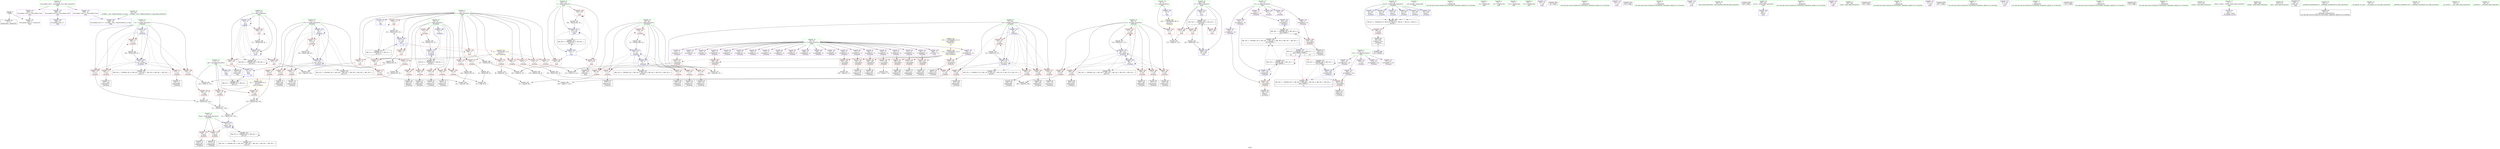 digraph "SVFG" {
	label="SVFG";

	Node0x55c2499bae10 [shape=record,color=grey,label="{NodeID: 0\nNullPtr}"];
	Node0x55c2499bae10 -> Node0x55c2499dfef0[style=solid];
	Node0x55c2499bae10 -> Node0x55c2499e4530[style=solid];
	Node0x55c2499efcb0 [shape=record,color=grey,label="{NodeID: 277\n247 = Binary(245, 246, )\n}"];
	Node0x55c2499efcb0 -> Node0x55c2499ef9b0[style=solid];
	Node0x55c2499e39b0 [shape=record,color=red,label="{NodeID: 194\n365\<--308\n\<--tt\nmain\n}"];
	Node0x55c2499e0cf0 [shape=record,color=purple,label="{NodeID: 111\n214\<--17\narrayidx67\<--vis\n_Z5checkv\n}"];
	Node0x55c2499e0cf0 -> Node0x55c2499e4f20[style=solid];
	Node0x55c2499defc0 [shape=record,color=green,label="{NodeID: 28\n61\<--62\nretval\<--retval_field_insensitive\n_Z5checkv\n}"];
	Node0x55c2499defc0 -> Node0x55c2499e6ef0[style=solid];
	Node0x55c2499defc0 -> Node0x55c2499e47d0[style=solid];
	Node0x55c2499defc0 -> Node0x55c2499e48a0[style=solid];
	Node0x55c2499defc0 -> Node0x55c2499e4d80[style=solid];
	Node0x55c2499defc0 -> Node0x55c2499e4e50[style=solid];
	Node0x55c2499defc0 -> Node0x55c2499e5400[style=solid];
	Node0x55c2499defc0 -> Node0x55c2499e5740[style=solid];
	Node0x55c2499f26b0 [shape=record,color=grey,label="{NodeID: 305\n83 = cmp(79, 81, )\n}"];
	Node0x55c2499e5190 [shape=record,color=blue,label="{NodeID: 222\n71\<--9\ni74\<--\n_Z5checkv\n}"];
	Node0x55c2499e5190 -> Node0x55c2499e8340[style=dashed];
	Node0x55c2499e5190 -> Node0x55c2499e8410[style=dashed];
	Node0x55c2499e5190 -> Node0x55c2499e84e0[style=dashed];
	Node0x55c2499e5190 -> Node0x55c2499e85b0[style=dashed];
	Node0x55c2499e5190 -> Node0x55c2499e8680[style=dashed];
	Node0x55c2499e5190 -> Node0x55c2499e5670[style=dashed];
	Node0x55c2499e5190 -> Node0x55c249a01790[style=dashed];
	Node0x55c2499e6bb0 [shape=record,color=red,label="{NodeID: 139\n343\<--11\n\<--n\nmain\n}"];
	Node0x55c2499e6bb0 -> Node0x55c2499f05b0[style=solid];
	Node0x55c2499e1790 [shape=record,color=black,label="{NodeID: 56\n130\<--129\ntobool\<--\n_Z5checkv\n}"];
	Node0x55c249a04390 [shape=record,color=black,label="{NodeID: 333\nMR_34V_3 = PHI(MR_34V_4, MR_34V_2, )\npts\{309 \}\n}"];
	Node0x55c249a04390 -> Node0x55c2499e38e0[style=dashed];
	Node0x55c249a04390 -> Node0x55c2499e39b0[style=dashed];
	Node0x55c249a04390 -> Node0x55c2499e3a80[style=dashed];
	Node0x55c249a04390 -> Node0x55c2499edd60[style=dashed];
	Node0x55c2499e8270 [shape=record,color=red,label="{NodeID: 167\n217\<--69\n\<--i35\n_Z5checkv\n}"];
	Node0x55c2499e8270 -> Node0x55c2499f0bb0[style=solid];
	Node0x55c2499e2e50 [shape=record,color=purple,label="{NodeID: 84\n101\<--15\narrayidx\<--in\n_Z5checkv\n}"];
	Node0x55c2499bad20 [shape=record,color=green,label="{NodeID: 1\n7\<--1\n__dso_handle\<--dummyObj\nGlob }"];
	Node0x55c2499efe30 [shape=record,color=grey,label="{NodeID: 278\n245 = Binary(243, 244, )\n}"];
	Node0x55c2499efe30 -> Node0x55c2499efcb0[style=solid];
	Node0x55c2499e3a80 [shape=record,color=red,label="{NodeID: 195\n381\<--308\n\<--tt\nmain\n}"];
	Node0x55c2499e3a80 -> Node0x55c2499f02b0[style=solid];
	Node0x55c2499e0dc0 [shape=record,color=purple,label="{NodeID: 112\n226\<--20\n\<--vis2\n_Z5checkv\n}"];
	Node0x55c2499df090 [shape=record,color=green,label="{NodeID: 29\n63\<--64\ni\<--i_field_insensitive\n_Z5checkv\n}"];
	Node0x55c2499df090 -> Node0x55c2499e6fc0[style=solid];
	Node0x55c2499df090 -> Node0x55c2499e7090[style=solid];
	Node0x55c2499df090 -> Node0x55c2499e7160[style=solid];
	Node0x55c2499df090 -> Node0x55c2499e7230[style=solid];
	Node0x55c2499df090 -> Node0x55c2499e7300[style=solid];
	Node0x55c2499df090 -> Node0x55c2499e73d0[style=solid];
	Node0x55c2499df090 -> Node0x55c2499e4630[style=solid];
	Node0x55c2499df090 -> Node0x55c2499e4b10[style=solid];
	Node0x55c2499f2830 [shape=record,color=grey,label="{NodeID: 306\n345 = cmp(342, 344, )\n}"];
	Node0x55c2499e5260 [shape=record,color=blue,label="{NodeID: 223\n73\<--9\nj79\<--\n_Z5checkv\n}"];
	Node0x55c2499e5260 -> Node0x55c2499e8750[style=dashed];
	Node0x55c2499e5260 -> Node0x55c2499e8820[style=dashed];
	Node0x55c2499e5260 -> Node0x55c2499e88f0[style=dashed];
	Node0x55c2499e5260 -> Node0x55c2499e89c0[style=dashed];
	Node0x55c2499e5260 -> Node0x55c2499e8a90[style=dashed];
	Node0x55c2499e5260 -> Node0x55c2499e5260[style=dashed];
	Node0x55c2499e5260 -> Node0x55c2499e55a0[style=dashed];
	Node0x55c2499e5260 -> Node0x55c249a01c90[style=dashed];
	Node0x55c2499e6c80 [shape=record,color=red,label="{NodeID: 140\n244\<--13\n\<--sqn\n_Z5checkv\n}"];
	Node0x55c2499e6c80 -> Node0x55c2499efe30[style=solid];
	Node0x55c2499e1860 [shape=record,color=black,label="{NodeID: 57\n135\<--134\nidxprom21\<--\n_Z5checkv\n}"];
	Node0x55c249a04890 [shape=record,color=black,label="{NodeID: 334\nMR_38V_2 = PHI(MR_38V_3, MR_38V_1, )\npts\{313 \}\n}"];
	Node0x55c249a04890 -> Node0x55c2499edaf0[style=dashed];
	Node0x55c249a04890 -> Node0x55c249a04890[style=dashed];
	Node0x55c2499e8340 [shape=record,color=red,label="{NodeID: 168\n231\<--71\n\<--i74\n_Z5checkv\n}"];
	Node0x55c2499e8340 -> Node0x55c2499f2cb0[style=solid];
	Node0x55c2499e2f20 [shape=record,color=purple,label="{NodeID: 85\n104\<--15\narrayidx6\<--in\n_Z5checkv\n}"];
	Node0x55c2499e2f20 -> Node0x55c2499e8d00[style=solid];
	Node0x55c2499bb150 [shape=record,color=green,label="{NodeID: 2\n9\<--1\n\<--dummyObj\nCan only get source location for instruction, argument, global var or function.}"];
	Node0x55c2499effb0 [shape=record,color=grey,label="{NodeID: 279\n96 = Binary(95, 82, )\n}"];
	Node0x55c2499effb0 -> Node0x55c2499f2230[style=solid];
	Node0x55c2499e3b50 [shape=record,color=red,label="{NodeID: 196\n335\<--310\n\<--i\nmain\n}"];
	Node0x55c2499e3b50 -> Node0x55c2499f29b0[style=solid];
	Node0x55c2499e0e90 [shape=record,color=purple,label="{NodeID: 113\n255\<--20\narrayidx86\<--vis2\n_Z5checkv\n}"];
	Node0x55c2499df160 [shape=record,color=green,label="{NodeID: 30\n65\<--66\nj\<--j_field_insensitive\n_Z5checkv\n}"];
	Node0x55c2499df160 -> Node0x55c2499e74a0[style=solid];
	Node0x55c2499df160 -> Node0x55c2499e7570[style=solid];
	Node0x55c2499df160 -> Node0x55c2499e7640[style=solid];
	Node0x55c2499df160 -> Node0x55c2499e7710[style=solid];
	Node0x55c2499df160 -> Node0x55c2499e77e0[style=solid];
	Node0x55c2499df160 -> Node0x55c2499e78b0[style=solid];
	Node0x55c2499df160 -> Node0x55c2499e4700[style=solid];
	Node0x55c2499df160 -> Node0x55c2499e4a40[style=solid];
	Node0x55c2499f29b0 [shape=record,color=grey,label="{NodeID: 307\n338 = cmp(335, 337, )\n}"];
	Node0x55c2499e5330 [shape=record,color=blue,label="{NodeID: 224\n75\<--251\nblock\<--add\n_Z5checkv\n}"];
	Node0x55c2499e5330 -> Node0x55c2499e8b60[style=dashed];
	Node0x55c2499e5330 -> Node0x55c2499e8c30[style=dashed];
	Node0x55c2499e5330 -> Node0x55c2499e5330[style=dashed];
	Node0x55c2499e5330 -> Node0x55c2499fe590[style=dashed];
	Node0x55c2499e5330 -> Node0x55c249a029a0[style=dashed];
	Node0x55c2499e6d50 [shape=record,color=red,label="{NodeID: 141\n246\<--13\n\<--sqn\n_Z5checkv\n}"];
	Node0x55c2499e6d50 -> Node0x55c2499efcb0[style=solid];
	Node0x55c2499e1930 [shape=record,color=black,label="{NodeID: 58\n138\<--137\nidxprom23\<--\n_Z5checkv\n}"];
	Node0x55c249a04d90 [shape=record,color=black,label="{NodeID: 335\nMR_41V_2 = PHI(MR_41V_3, MR_41V_1, )\npts\{190000 220000 \}\n|{<s0>10|<s1>10|<s2>10}}"];
	Node0x55c249a04d90:s0 -> Node0x55c2499fea90[style=dashed,color=red];
	Node0x55c249a04d90:s1 -> Node0x55c2499ff990[style=dashed,color=red];
	Node0x55c249a04d90:s2 -> Node0x55c249a02f90[style=dashed,color=red];
	Node0x55c2499e8410 [shape=record,color=red,label="{NodeID: 169\n243\<--71\n\<--i74\n_Z5checkv\n}"];
	Node0x55c2499e8410 -> Node0x55c2499efe30[style=solid];
	Node0x55c2499e2ff0 [shape=record,color=purple,label="{NodeID: 86\n110\<--15\narrayidx9\<--in\n_Z5checkv\n}"];
	Node0x55c2499beac0 [shape=record,color=green,label="{NodeID: 3\n23\<--1\n.str\<--dummyObj\nGlob }"];
	Node0x55c2499f0130 [shape=record,color=grey,label="{NodeID: 280\n159 = Binary(158, 82, )\n}"];
	Node0x55c2499f0130 -> Node0x55c2499f1db0[style=solid];
	Node0x55c2499e3c20 [shape=record,color=red,label="{NodeID: 197\n347\<--310\n\<--i\nmain\n}"];
	Node0x55c2499e3c20 -> Node0x55c2499e2be0[style=solid];
	Node0x55c2499e0f60 [shape=record,color=purple,label="{NodeID: 114\n264\<--20\narrayidx92\<--vis2\n_Z5checkv\n}"];
	Node0x55c2499e0f60 -> Node0x55c2499e95f0[style=solid];
	Node0x55c2499df230 [shape=record,color=green,label="{NodeID: 31\n67\<--68\nj30\<--j30_field_insensitive\n_Z5checkv\n}"];
	Node0x55c2499df230 -> Node0x55c2499e7980[style=solid];
	Node0x55c2499df230 -> Node0x55c2499e7a50[style=solid];
	Node0x55c2499df230 -> Node0x55c2499e7b20[style=solid];
	Node0x55c2499df230 -> Node0x55c2499e7bf0[style=solid];
	Node0x55c2499df230 -> Node0x55c2499e7cc0[style=solid];
	Node0x55c2499df230 -> Node0x55c2499e7d90[style=solid];
	Node0x55c2499df230 -> Node0x55c2499e4be0[style=solid];
	Node0x55c2499df230 -> Node0x55c2499e50c0[style=solid];
	Node0x55c2499f2b30 [shape=record,color=grey,label="{NodeID: 308\n241 = cmp(238, 240, )\n}"];
	Node0x55c2499e5400 [shape=record,color=blue,label="{NodeID: 225\n61\<--89\nretval\<--\n_Z5checkv\n}"];
	Node0x55c2499e5400 -> Node0x55c249a00390[style=dashed];
	Node0x55c2499e6e20 [shape=record,color=red,label="{NodeID: 142\n249\<--13\n\<--sqn\n_Z5checkv\n}"];
	Node0x55c2499e6e20 -> Node0x55c2499efb30[style=solid];
	Node0x55c2499e1a00 [shape=record,color=black,label="{NodeID: 59\n141\<--140\nidxprom25\<--\n_Z5checkv\n}"];
	Node0x55c249a052c0 [shape=record,color=black,label="{NodeID: 336\nMR_4V_2 = PHI(MR_4V_3, MR_4V_1, )\npts\{14 \}\n}"];
	Node0x55c249a052c0 -> Node0x55c2499ed880[style=dashed];
	Node0x55c2499e84e0 [shape=record,color=red,label="{NodeID: 170\n256\<--71\n\<--i74\n_Z5checkv\n}"];
	Node0x55c2499e84e0 -> Node0x55c2499e2490[style=solid];
	Node0x55c2499e30c0 [shape=record,color=purple,label="{NodeID: 87\n113\<--15\narrayidx11\<--in\n_Z5checkv\n}"];
	Node0x55c2499e30c0 -> Node0x55c2499e8dd0[style=solid];
	Node0x55c2499c0030 [shape=record,color=green,label="{NodeID: 4\n25\<--1\n.str.1\<--dummyObj\nGlob }"];
	Node0x55c249a09b00 [shape=record,color=yellow,style=double,label="{NodeID: 364\n22V_1 = ENCHI(MR_22V_0)\npts\{160000 \}\nFun[_Z5checkv]}"];
	Node0x55c249a09b00 -> Node0x55c2499e8d00[style=dashed];
	Node0x55c249a09b00 -> Node0x55c2499e8dd0[style=dashed];
	Node0x55c249a09b00 -> Node0x55c2499e8ea0[style=dashed];
	Node0x55c249a09b00 -> Node0x55c2499e9040[style=dashed];
	Node0x55c249a09b00 -> Node0x55c2499e9110[style=dashed];
	Node0x55c249a09b00 -> Node0x55c2499e91e0[style=dashed];
	Node0x55c249a09b00 -> Node0x55c2499e92b0[style=dashed];
	Node0x55c249a09b00 -> Node0x55c2499e9450[style=dashed];
	Node0x55c249a09b00 -> Node0x55c2499e9520[style=dashed];
	Node0x55c249a09b00 -> Node0x55c2499e3810[style=dashed];
	Node0x55c2499f02b0 [shape=record,color=grey,label="{NodeID: 281\n382 = Binary(381, 82, )\n}"];
	Node0x55c2499f02b0 -> Node0x55c2499edd60[style=solid];
	Node0x55c2499e3cf0 [shape=record,color=red,label="{NodeID: 198\n361\<--310\n\<--i\nmain\n}"];
	Node0x55c2499e3cf0 -> Node0x55c2499f14b0[style=solid];
	Node0x55c2499e1030 [shape=record,color=purple,label="{NodeID: 115\n272\<--20\narrayidx97\<--vis2\n_Z5checkv\n}"];
	Node0x55c2499df300 [shape=record,color=green,label="{NodeID: 32\n69\<--70\ni35\<--i35_field_insensitive\n_Z5checkv\n}"];
	Node0x55c2499df300 -> Node0x55c2499e7e60[style=solid];
	Node0x55c2499df300 -> Node0x55c2499e7f30[style=solid];
	Node0x55c2499df300 -> Node0x55c2499e8000[style=solid];
	Node0x55c2499df300 -> Node0x55c2499e80d0[style=solid];
	Node0x55c2499df300 -> Node0x55c2499e81a0[style=solid];
	Node0x55c2499df300 -> Node0x55c2499e8270[style=solid];
	Node0x55c2499df300 -> Node0x55c2499e4cb0[style=solid];
	Node0x55c2499df300 -> Node0x55c2499e4ff0[style=solid];
	Node0x55c2499f2cb0 [shape=record,color=grey,label="{NodeID: 309\n234 = cmp(231, 233, )\n}"];
	Node0x55c2499e54d0 [shape=record,color=blue,label="{NodeID: 226\n281\<--144\narrayidx103\<--\n_Z5checkv\n}"];
	Node0x55c2499e54d0 -> Node0x55c2499e95f0[style=dashed];
	Node0x55c2499e54d0 -> Node0x55c2499e54d0[style=dashed];
	Node0x55c2499e54d0 -> Node0x55c2499fea90[style=dashed];
	Node0x55c2499e54d0 -> Node0x55c249a02f90[style=dashed];
	Node0x55c2499e6ef0 [shape=record,color=red,label="{NodeID: 143\n296\<--61\n\<--retval\n_Z5checkv\n}"];
	Node0x55c2499e6ef0 -> Node0x55c2499e2b10[style=solid];
	Node0x55c2499e1ad0 [shape=record,color=black,label="{NodeID: 60\n172\<--171\nidxprom40\<--\n_Z5checkv\n}"];
	Node0x55c249a057c0 [shape=record,color=black,label="{NodeID: 337\nMR_2V_2 = PHI(MR_2V_3, MR_2V_1, )\npts\{12 \}\n}"];
	Node0x55c249a057c0 -> Node0x55c2499e6870[style=dashed];
	Node0x55c249a057c0 -> Node0x55c2499e6940[style=dashed];
	Node0x55c249a057c0 -> Node0x55c2499e6a10[style=dashed];
	Node0x55c249a057c0 -> Node0x55c2499ed950[style=dashed];
	Node0x55c2499e85b0 [shape=record,color=red,label="{NodeID: 171\n273\<--71\n\<--i74\n_Z5checkv\n}"];
	Node0x55c2499e85b0 -> Node0x55c2499e28a0[style=solid];
	Node0x55c2499e3190 [shape=record,color=purple,label="{NodeID: 88\n122\<--15\narrayidx14\<--in\n_Z5checkv\n}"];
	Node0x55c2499c07d0 [shape=record,color=green,label="{NodeID: 5\n27\<--1\n.str.2\<--dummyObj\nGlob }"];
	Node0x55c2499f0430 [shape=record,color=grey,label="{NodeID: 282\n331 = Binary(330, 329, )\n}"];
	Node0x55c2499f0430 -> Node0x55c2499ed950[style=solid];
	Node0x55c2499e3dc0 [shape=record,color=red,label="{NodeID: 199\n342\<--312\n\<--j\nmain\n}"];
	Node0x55c2499e3dc0 -> Node0x55c2499f2830[style=solid];
	Node0x55c2499e5870 [shape=record,color=purple,label="{NodeID: 116\n281\<--20\narrayidx103\<--vis2\n_Z5checkv\n}"];
	Node0x55c2499e5870 -> Node0x55c2499e54d0[style=solid];
	Node0x55c2499df3d0 [shape=record,color=green,label="{NodeID: 33\n71\<--72\ni74\<--i74_field_insensitive\n_Z5checkv\n}"];
	Node0x55c2499df3d0 -> Node0x55c2499e8340[style=solid];
	Node0x55c2499df3d0 -> Node0x55c2499e8410[style=solid];
	Node0x55c2499df3d0 -> Node0x55c2499e84e0[style=solid];
	Node0x55c2499df3d0 -> Node0x55c2499e85b0[style=solid];
	Node0x55c2499df3d0 -> Node0x55c2499e8680[style=solid];
	Node0x55c2499df3d0 -> Node0x55c2499e5190[style=solid];
	Node0x55c2499df3d0 -> Node0x55c2499e5670[style=solid];
	Node0x55c2499e55a0 [shape=record,color=blue,label="{NodeID: 227\n73\<--285\nj79\<--inc105\n_Z5checkv\n}"];
	Node0x55c2499e55a0 -> Node0x55c2499e8750[style=dashed];
	Node0x55c2499e55a0 -> Node0x55c2499e8820[style=dashed];
	Node0x55c2499e55a0 -> Node0x55c2499e88f0[style=dashed];
	Node0x55c2499e55a0 -> Node0x55c2499e89c0[style=dashed];
	Node0x55c2499e55a0 -> Node0x55c2499e8a90[style=dashed];
	Node0x55c2499e55a0 -> Node0x55c2499e5260[style=dashed];
	Node0x55c2499e55a0 -> Node0x55c2499e55a0[style=dashed];
	Node0x55c2499e55a0 -> Node0x55c249a01c90[style=dashed];
	Node0x55c2499e6fc0 [shape=record,color=red,label="{NodeID: 144\n79\<--63\n\<--i\n_Z5checkv\n}"];
	Node0x55c2499e6fc0 -> Node0x55c2499f26b0[style=solid];
	Node0x55c2499e1ba0 [shape=record,color=black,label="{NodeID: 61\n175\<--174\nidxprom42\<--\n_Z5checkv\n}"];
	Node0x55c2499e8680 [shape=record,color=red,label="{NodeID: 172\n289\<--71\n\<--i74\n_Z5checkv\n}"];
	Node0x55c2499e8680 -> Node0x55c2499f17b0[style=solid];
	Node0x55c2499e3260 [shape=record,color=purple,label="{NodeID: 89\n125\<--15\narrayidx16\<--in\n_Z5checkv\n}"];
	Node0x55c2499e3260 -> Node0x55c2499e8ea0[style=solid];
	Node0x55c2499bafb0 [shape=record,color=green,label="{NodeID: 6\n29\<--1\n.str.3\<--dummyObj\nGlob }"];
	Node0x55c2499f05b0 [shape=record,color=grey,label="{NodeID: 283\n344 = Binary(343, 82, )\n}"];
	Node0x55c2499f05b0 -> Node0x55c2499f2830[style=solid];
	Node0x55c2499e3e90 [shape=record,color=red,label="{NodeID: 200\n350\<--312\n\<--j\nmain\n}"];
	Node0x55c2499e3e90 -> Node0x55c2499e2cb0[style=solid];
	Node0x55c2499e5940 [shape=record,color=purple,label="{NodeID: 117\n315\<--23\n\<--.str\nmain\n}"];
	Node0x55c2499df4a0 [shape=record,color=green,label="{NodeID: 34\n73\<--74\nj79\<--j79_field_insensitive\n_Z5checkv\n}"];
	Node0x55c2499df4a0 -> Node0x55c2499e8750[style=solid];
	Node0x55c2499df4a0 -> Node0x55c2499e8820[style=solid];
	Node0x55c2499df4a0 -> Node0x55c2499e88f0[style=solid];
	Node0x55c2499df4a0 -> Node0x55c2499e89c0[style=solid];
	Node0x55c2499df4a0 -> Node0x55c2499e8a90[style=solid];
	Node0x55c2499df4a0 -> Node0x55c2499e5260[style=solid];
	Node0x55c2499df4a0 -> Node0x55c2499e55a0[style=solid];
	Node0x55c249a1e4c0 [shape=record,color=black,label="{NodeID: 394\n43 = PHI()\n}"];
	Node0x55c2499e5670 [shape=record,color=blue,label="{NodeID: 228\n71\<--290\ni74\<--inc108\n_Z5checkv\n}"];
	Node0x55c2499e5670 -> Node0x55c2499e8340[style=dashed];
	Node0x55c2499e5670 -> Node0x55c2499e8410[style=dashed];
	Node0x55c2499e5670 -> Node0x55c2499e84e0[style=dashed];
	Node0x55c2499e5670 -> Node0x55c2499e85b0[style=dashed];
	Node0x55c2499e5670 -> Node0x55c2499e8680[style=dashed];
	Node0x55c2499e5670 -> Node0x55c2499e5670[style=dashed];
	Node0x55c2499e5670 -> Node0x55c249a01790[style=dashed];
	Node0x55c2499e7090 [shape=record,color=red,label="{NodeID: 145\n99\<--63\n\<--i\n_Z5checkv\n}"];
	Node0x55c2499e7090 -> Node0x55c2499e11e0[style=solid];
	Node0x55c2499e1c70 [shape=record,color=black,label="{NodeID: 62\n181\<--180\nidxprom46\<--\n_Z5checkv\n}"];
	Node0x55c2499e8750 [shape=record,color=red,label="{NodeID: 173\n238\<--73\n\<--j79\n_Z5checkv\n}"];
	Node0x55c2499e8750 -> Node0x55c2499f2b30[style=solid];
	Node0x55c2499e3330 [shape=record,color=purple,label="{NodeID: 90\n136\<--15\narrayidx22\<--in\n_Z5checkv\n}"];
	Node0x55c2499c08c0 [shape=record,color=green,label="{NodeID: 7\n32\<--1\n\<--dummyObj\nCan only get source location for instruction, argument, global var or function.}"];
	Node0x55c2499f0730 [shape=record,color=grey,label="{NodeID: 284\n168 = Binary(167, 82, )\n}"];
	Node0x55c2499f0730 -> Node0x55c2499f1c30[style=solid];
	Node0x55c2499e3f60 [shape=record,color=red,label="{NodeID: 201\n356\<--312\n\<--j\nmain\n}"];
	Node0x55c2499e3f60 -> Node0x55c2499f1930[style=solid];
	Node0x55c2499e5a10 [shape=record,color=purple,label="{NodeID: 118\n325\<--23\n\<--.str\nmain\n}"];
	Node0x55c2499df570 [shape=record,color=green,label="{NodeID: 35\n75\<--76\nblock\<--block_field_insensitive\n_Z5checkv\n}"];
	Node0x55c2499df570 -> Node0x55c2499e8b60[style=solid];
	Node0x55c2499df570 -> Node0x55c2499e8c30[style=solid];
	Node0x55c2499df570 -> Node0x55c2499e5330[style=solid];
	Node0x55c249a1e920 [shape=record,color=black,label="{NodeID: 395\n316 = PHI()\n}"];
	Node0x55c2499e5740 [shape=record,color=blue,label="{NodeID: 229\n61\<--294\nretval\<--\n_Z5checkv\n}"];
	Node0x55c2499e5740 -> Node0x55c249a00390[style=dashed];
	Node0x55c2499e7160 [shape=record,color=red,label="{NodeID: 146\n108\<--63\n\<--i\n_Z5checkv\n}"];
	Node0x55c2499e7160 -> Node0x55c2499e1380[style=solid];
	Node0x55c2499e1d40 [shape=record,color=black,label="{NodeID: 63\n184\<--183\nidxprom48\<--\n_Z5checkv\n}"];
	Node0x55c2499e8820 [shape=record,color=red,label="{NodeID: 174\n248\<--73\n\<--j79\n_Z5checkv\n}"];
	Node0x55c2499e8820 -> Node0x55c2499efb30[style=solid];
	Node0x55c2499e3400 [shape=record,color=purple,label="{NodeID: 91\n139\<--15\narrayidx24\<--in\n_Z5checkv\n}"];
	Node0x55c2499e3400 -> Node0x55c2499e9040[style=solid];
	Node0x55c2499bf5d0 [shape=record,color=green,label="{NodeID: 8\n82\<--1\n\<--dummyObj\nCan only get source location for instruction, argument, global var or function.}"];
	Node0x55c2499f08b0 [shape=record,color=grey,label="{NodeID: 285\n81 = Binary(80, 82, )\n}"];
	Node0x55c2499f08b0 -> Node0x55c2499f26b0[style=solid];
	Node0x55c2499e4030 [shape=record,color=blue,label="{NodeID: 202\n8\<--9\nt\<--\nGlob }"];
	Node0x55c2499e4030 -> Node0x55c249a07fc0[style=dashed];
	Node0x55c2499e5ae0 [shape=record,color=purple,label="{NodeID: 119\n353\<--23\n\<--.str\nmain\n}"];
	Node0x55c2499df640 [shape=record,color=green,label="{NodeID: 36\n90\<--91\nllvm.memset.p0i8.i64\<--llvm.memset.p0i8.i64_field_insensitive\n}"];
	Node0x55c249a1ea20 [shape=record,color=black,label="{NodeID: 396\n326 = PHI()\n}"];
	Node0x55c2499ed6e0 [shape=record,color=blue,label="{NodeID: 230\n306\<--9\nretval\<--\nmain\n}"];
	Node0x55c2499e7230 [shape=record,color=red,label="{NodeID: 147\n120\<--63\n\<--i\n_Z5checkv\n}"];
	Node0x55c2499e7230 -> Node0x55c2499e1520[style=solid];
	Node0x55c2499e1e10 [shape=record,color=black,label="{NodeID: 64\n193\<--192\nidxprom53\<--\n_Z5checkv\n}"];
	Node0x55c2499e88f0 [shape=record,color=red,label="{NodeID: 175\n259\<--73\n\<--j79\n_Z5checkv\n}"];
	Node0x55c2499e88f0 -> Node0x55c2499e2560[style=solid];
	Node0x55c2499e34d0 [shape=record,color=purple,label="{NodeID: 92\n173\<--15\narrayidx41\<--in\n_Z5checkv\n}"];
	Node0x55c2499bf660 [shape=record,color=green,label="{NodeID: 9\n87\<--1\n\<--dummyObj\nCan only get source location for instruction, argument, global var or function.}"];
	Node0x55c2499f0a30 [shape=record,color=grey,label="{NodeID: 286\n147 = Binary(146, 82, )\n}"];
	Node0x55c2499f0a30 -> Node0x55c2499e4a40[style=solid];
	Node0x55c2499e4130 [shape=record,color=blue,label="{NodeID: 203\n11\<--9\nn\<--\nGlob }"];
	Node0x55c2499e4130 -> Node0x55c249a057c0[style=dashed];
	Node0x55c2499e5bb0 [shape=record,color=purple,label="{NodeID: 120\n366\<--25\n\<--.str.1\nmain\n}"];
	Node0x55c2499df710 [shape=record,color=green,label="{NodeID: 37\n303\<--304\nmain\<--main_field_insensitive\n}"];
	Node0x55c249a1eb20 [shape=record,color=black,label="{NodeID: 397\n354 = PHI()\n}"];
	Node0x55c2499ed7b0 [shape=record,color=blue,label="{NodeID: 231\n308\<--82\ntt\<--\nmain\n}"];
	Node0x55c2499ed7b0 -> Node0x55c249a04390[style=dashed];
	Node0x55c2499e7300 [shape=record,color=red,label="{NodeID: 148\n134\<--63\n\<--i\n_Z5checkv\n}"];
	Node0x55c2499e7300 -> Node0x55c2499e1860[style=solid];
	Node0x55c2499e1ee0 [shape=record,color=black,label="{NodeID: 65\n196\<--195\nidxprom55\<--\n_Z5checkv\n}"];
	Node0x55c249a070c0 [shape=record,color=black,label="{NodeID: 342\nMR_24V_7 = PHI(MR_24V_8, MR_24V_6, )\npts\{190000 \}\n}"];
	Node0x55c249a070c0 -> Node0x55c2499e9380[style=dashed];
	Node0x55c249a070c0 -> Node0x55c2499e4f20[style=dashed];
	Node0x55c249a070c0 -> Node0x55c249a02a90[style=dashed];
	Node0x55c249a070c0 -> Node0x55c249a070c0[style=dashed];
	Node0x55c2499e89c0 [shape=record,color=red,label="{NodeID: 176\n276\<--73\n\<--j79\n_Z5checkv\n}"];
	Node0x55c2499e89c0 -> Node0x55c2499e2970[style=solid];
	Node0x55c2499e35a0 [shape=record,color=purple,label="{NodeID: 93\n176\<--15\narrayidx43\<--in\n_Z5checkv\n}"];
	Node0x55c2499e35a0 -> Node0x55c2499e9110[style=solid];
	Node0x55c2499ddb10 [shape=record,color=green,label="{NodeID: 10\n88\<--1\n\<--dummyObj\nCan only get source location for instruction, argument, global var or function.}"];
	Node0x55c2499f0bb0 [shape=record,color=grey,label="{NodeID: 287\n218 = Binary(217, 82, )\n}"];
	Node0x55c2499f0bb0 -> Node0x55c2499e4ff0[style=solid];
	Node0x55c2499e4230 [shape=record,color=blue,label="{NodeID: 204\n13\<--9\nsqn\<--\nGlob }"];
	Node0x55c2499e4230 -> Node0x55c249a052c0[style=dashed];
	Node0x55c2499e5c80 [shape=record,color=purple,label="{NodeID: 121\n372\<--27\n\<--.str.2\nmain\n}"];
	Node0x55c2499df7e0 [shape=record,color=green,label="{NodeID: 38\n306\<--307\nretval\<--retval_field_insensitive\nmain\n}"];
	Node0x55c2499df7e0 -> Node0x55c2499ed6e0[style=solid];
	Node0x55c249a1ec20 [shape=record,color=black,label="{NodeID: 398\n367 = PHI()\n}"];
	Node0x55c2499fe590 [shape=record,color=black,label="{NodeID: 315\nMR_20V_3 = PHI(MR_20V_4, MR_20V_1, )\npts\{76 \}\n}"];
	Node0x55c2499fe590 -> Node0x55c2499e5330[style=dashed];
	Node0x55c2499fe590 -> Node0x55c2499fe590[style=dashed];
	Node0x55c2499fe590 -> Node0x55c249a029a0[style=dashed];
	Node0x55c2499ed880 [shape=record,color=blue,label="{NodeID: 232\n13\<--327\nsqn\<--\nmain\n|{|<s1>10}}"];
	Node0x55c2499ed880 -> Node0x55c249a052c0[style=dashed];
	Node0x55c2499ed880:s1 -> Node0x55c249a09320[style=dashed,color=red];
	Node0x55c2499e73d0 [shape=record,color=red,label="{NodeID: 149\n151\<--63\n\<--i\n_Z5checkv\n}"];
	Node0x55c2499e73d0 -> Node0x55c2499f0d30[style=solid];
	Node0x55c2499e1fb0 [shape=record,color=black,label="{NodeID: 66\n199\<--198\nidxprom57\<--\n_Z5checkv\n}"];
	Node0x55c2499e8a90 [shape=record,color=red,label="{NodeID: 177\n284\<--73\n\<--j79\n_Z5checkv\n}"];
	Node0x55c2499e8a90 -> Node0x55c2499f11b0[style=solid];
	Node0x55c2499e3670 [shape=record,color=purple,label="{NodeID: 94\n182\<--15\narrayidx47\<--in\n_Z5checkv\n}"];
	Node0x55c2499ddba0 [shape=record,color=green,label="{NodeID: 11\n89\<--1\n\<--dummyObj\nCan only get source location for instruction, argument, global var or function.}"];
	Node0x55c2499f0d30 [shape=record,color=grey,label="{NodeID: 288\n152 = Binary(151, 82, )\n}"];
	Node0x55c2499f0d30 -> Node0x55c2499e4b10[style=solid];
	Node0x55c2499e4330 [shape=record,color=blue,label="{NodeID: 205\n398\<--32\nllvm.global_ctors_0\<--\nGlob }"];
	Node0x55c2499e5d50 [shape=record,color=purple,label="{NodeID: 122\n377\<--29\n\<--.str.3\nmain\n}"];
	Node0x55c2499df8b0 [shape=record,color=green,label="{NodeID: 39\n308\<--309\ntt\<--tt_field_insensitive\nmain\n}"];
	Node0x55c2499df8b0 -> Node0x55c2499e38e0[style=solid];
	Node0x55c2499df8b0 -> Node0x55c2499e39b0[style=solid];
	Node0x55c2499df8b0 -> Node0x55c2499e3a80[style=solid];
	Node0x55c2499df8b0 -> Node0x55c2499ed7b0[style=solid];
	Node0x55c2499df8b0 -> Node0x55c2499edd60[style=solid];
	Node0x55c249a1ed20 [shape=record,color=black,label="{NodeID: 399\n370 = PHI(60, )\n}"];
	Node0x55c2499fea90 [shape=record,color=black,label="{NodeID: 316\nMR_26V_3 = PHI(MR_26V_4, MR_26V_1, )\npts\{220000 \}\n}"];
	Node0x55c2499fea90 -> Node0x55c2499e95f0[style=dashed];
	Node0x55c2499fea90 -> Node0x55c2499e54d0[style=dashed];
	Node0x55c2499fea90 -> Node0x55c2499fea90[style=dashed];
	Node0x55c2499fea90 -> Node0x55c249a02f90[style=dashed];
	Node0x55c2499ed950 [shape=record,color=blue,label="{NodeID: 233\n11\<--331\nn\<--mul\nmain\n|{|<s3>10}}"];
	Node0x55c2499ed950 -> Node0x55c2499e6ae0[style=dashed];
	Node0x55c2499ed950 -> Node0x55c2499e6bb0[style=dashed];
	Node0x55c2499ed950 -> Node0x55c249a057c0[style=dashed];
	Node0x55c2499ed950:s3 -> Node0x55c249a09210[style=dashed,color=red];
	Node0x55c2499e74a0 [shape=record,color=red,label="{NodeID: 150\n94\<--65\n\<--j\n_Z5checkv\n}"];
	Node0x55c2499e74a0 -> Node0x55c2499f2230[style=solid];
	Node0x55c2499e2080 [shape=record,color=black,label="{NodeID: 67\n202\<--201\ntobool59\<--\n_Z5checkv\n}"];
	Node0x55c2499e8b60 [shape=record,color=red,label="{NodeID: 178\n253\<--75\n\<--block\n_Z5checkv\n}"];
	Node0x55c2499e8b60 -> Node0x55c2499e23c0[style=solid];
	Node0x55c2499e3740 [shape=record,color=purple,label="{NodeID: 95\n185\<--15\narrayidx49\<--in\n_Z5checkv\n}"];
	Node0x55c2499e3740 -> Node0x55c2499e91e0[style=solid];
	Node0x55c2499de480 [shape=record,color=green,label="{NodeID: 12\n144\<--1\n\<--dummyObj\nCan only get source location for instruction, argument, global var or function.}"];
	Node0x55c2499f0eb0 [shape=record,color=grey,label="{NodeID: 289\n337 = Binary(336, 82, )\n}"];
	Node0x55c2499f0eb0 -> Node0x55c2499f29b0[style=solid];
	Node0x55c2499e4430 [shape=record,color=blue,label="{NodeID: 206\n399\<--33\nllvm.global_ctors_1\<--_GLOBAL__sub_I_Nekosyndrome_0_0.cpp\nGlob }"];
	Node0x55c2499e5e20 [shape=record,color=purple,label="{NodeID: 123\n398\<--31\nllvm.global_ctors_0\<--llvm.global_ctors\nGlob }"];
	Node0x55c2499e5e20 -> Node0x55c2499e4330[style=solid];
	Node0x55c2499df980 [shape=record,color=green,label="{NodeID: 40\n310\<--311\ni\<--i_field_insensitive\nmain\n}"];
	Node0x55c2499df980 -> Node0x55c2499e3b50[style=solid];
	Node0x55c2499df980 -> Node0x55c2499e3c20[style=solid];
	Node0x55c2499df980 -> Node0x55c2499e3cf0[style=solid];
	Node0x55c2499df980 -> Node0x55c2499eda20[style=solid];
	Node0x55c2499df980 -> Node0x55c2499edc90[style=solid];
	Node0x55c249a1ee80 [shape=record,color=black,label="{NodeID: 400\n373 = PHI()\n}"];
	Node0x55c2499fef90 [shape=record,color=black,label="{NodeID: 317\nMR_8V_3 = PHI(MR_8V_4, MR_8V_2, )\npts\{64 \}\n}"];
	Node0x55c2499fef90 -> Node0x55c2499e6fc0[style=dashed];
	Node0x55c2499fef90 -> Node0x55c2499e7090[style=dashed];
	Node0x55c2499fef90 -> Node0x55c2499e7160[style=dashed];
	Node0x55c2499fef90 -> Node0x55c2499e7230[style=dashed];
	Node0x55c2499fef90 -> Node0x55c2499e7300[style=dashed];
	Node0x55c2499fef90 -> Node0x55c2499e73d0[style=dashed];
	Node0x55c2499fef90 -> Node0x55c2499e4b10[style=dashed];
	Node0x55c2499eda20 [shape=record,color=blue,label="{NodeID: 234\n310\<--9\ni\<--\nmain\n}"];
	Node0x55c2499eda20 -> Node0x55c2499e3b50[style=dashed];
	Node0x55c2499eda20 -> Node0x55c2499e3c20[style=dashed];
	Node0x55c2499eda20 -> Node0x55c2499e3cf0[style=dashed];
	Node0x55c2499eda20 -> Node0x55c2499edc90[style=dashed];
	Node0x55c2499eda20 -> Node0x55c249a03e90[style=dashed];
	Node0x55c2499e7570 [shape=record,color=red,label="{NodeID: 151\n102\<--65\n\<--j\n_Z5checkv\n}"];
	Node0x55c2499e7570 -> Node0x55c2499e12b0[style=solid];
	Node0x55c2499e2150 [shape=record,color=black,label="{NodeID: 68\n207\<--206\nidxprom62\<--\n_Z5checkv\n}"];
	Node0x55c249a07fc0 [shape=record,color=yellow,style=double,label="{NodeID: 345\n28V_1 = ENCHI(MR_28V_0)\npts\{10 \}\nFun[main]}"];
	Node0x55c249a07fc0 -> Node0x55c2499e6120[style=dashed];
	Node0x55c2499e8c30 [shape=record,color=red,label="{NodeID: 179\n270\<--75\n\<--block\n_Z5checkv\n}"];
	Node0x55c2499e8c30 -> Node0x55c2499e27d0[style=solid];
	Node0x55c2499e00c0 [shape=record,color=purple,label="{NodeID: 96\n194\<--15\narrayidx54\<--in\n_Z5checkv\n}"];
	Node0x55c2499de510 [shape=record,color=green,label="{NodeID: 13\n228\<--1\n\<--dummyObj\nCan only get source location for instruction, argument, global var or function.}"];
	Node0x55c2499f1030 [shape=record,color=grey,label="{NodeID: 290\n233 = Binary(232, 82, )\n}"];
	Node0x55c2499f1030 -> Node0x55c2499f2cb0[style=solid];
	Node0x55c2499e4530 [shape=record,color=blue, style = dotted,label="{NodeID: 207\n400\<--3\nllvm.global_ctors_2\<--dummyVal\nGlob }"];
	Node0x55c2499e5f20 [shape=record,color=purple,label="{NodeID: 124\n399\<--31\nllvm.global_ctors_1\<--llvm.global_ctors\nGlob }"];
	Node0x55c2499e5f20 -> Node0x55c2499e4430[style=solid];
	Node0x55c2499dfa50 [shape=record,color=green,label="{NodeID: 41\n312\<--313\nj\<--j_field_insensitive\nmain\n}"];
	Node0x55c2499dfa50 -> Node0x55c2499e3dc0[style=solid];
	Node0x55c2499dfa50 -> Node0x55c2499e3e90[style=solid];
	Node0x55c2499dfa50 -> Node0x55c2499e3f60[style=solid];
	Node0x55c2499dfa50 -> Node0x55c2499edaf0[style=solid];
	Node0x55c2499dfa50 -> Node0x55c2499edbc0[style=solid];
	Node0x55c249a1ef50 [shape=record,color=black,label="{NodeID: 401\n378 = PHI()\n}"];
	Node0x55c2499edaf0 [shape=record,color=blue,label="{NodeID: 235\n312\<--9\nj\<--\nmain\n}"];
	Node0x55c2499edaf0 -> Node0x55c2499e3dc0[style=dashed];
	Node0x55c2499edaf0 -> Node0x55c2499e3e90[style=dashed];
	Node0x55c2499edaf0 -> Node0x55c2499e3f60[style=dashed];
	Node0x55c2499edaf0 -> Node0x55c2499edaf0[style=dashed];
	Node0x55c2499edaf0 -> Node0x55c2499edbc0[style=dashed];
	Node0x55c2499edaf0 -> Node0x55c249a04890[style=dashed];
	Node0x55c2499e7640 [shape=record,color=red,label="{NodeID: 152\n111\<--65\n\<--j\n_Z5checkv\n}"];
	Node0x55c2499e7640 -> Node0x55c2499e1450[style=solid];
	Node0x55c2499e2220 [shape=record,color=black,label="{NodeID: 69\n210\<--209\nidxprom64\<--\n_Z5checkv\n}"];
	Node0x55c2499e8d00 [shape=record,color=red,label="{NodeID: 180\n105\<--104\n\<--arrayidx6\n_Z5checkv\n}"];
	Node0x55c2499e8d00 -> Node0x55c2499f20b0[style=solid];
	Node0x55c2499e0190 [shape=record,color=purple,label="{NodeID: 97\n197\<--15\narrayidx56\<--in\n_Z5checkv\n}"];
	Node0x55c2499e0190 -> Node0x55c2499e92b0[style=solid];
	Node0x55c2499de5a0 [shape=record,color=green,label="{NodeID: 14\n294\<--1\n\<--dummyObj\nCan only get source location for instruction, argument, global var or function.}"];
	Node0x55c2499f11b0 [shape=record,color=grey,label="{NodeID: 291\n285 = Binary(284, 82, )\n}"];
	Node0x55c2499f11b0 -> Node0x55c2499e55a0[style=solid];
	Node0x55c2499e4630 [shape=record,color=blue,label="{NodeID: 208\n63\<--9\ni\<--\n_Z5checkv\n}"];
	Node0x55c2499e4630 -> Node0x55c2499fef90[style=dashed];
	Node0x55c2499e6020 [shape=record,color=purple,label="{NodeID: 125\n400\<--31\nllvm.global_ctors_2\<--llvm.global_ctors\nGlob }"];
	Node0x55c2499e6020 -> Node0x55c2499e4530[style=solid];
	Node0x55c2499dfb20 [shape=record,color=green,label="{NodeID: 42\n317\<--318\nscanf\<--scanf_field_insensitive\n}"];
	Node0x55c2499ff990 [shape=record,color=black,label="{NodeID: 319\nMR_24V_2 = PHI(MR_24V_3, MR_24V_1, )\npts\{190000 \}\n}"];
	Node0x55c2499ff990 -> Node0x55c2499e8f70[style=dashed];
	Node0x55c2499ff990 -> Node0x55c2499e4970[style=dashed];
	Node0x55c2499ff990 -> Node0x55c2499ff990[style=dashed];
	Node0x55c2499ff990 -> Node0x55c249a02a90[style=dashed];
	Node0x55c2499ff990 -> Node0x55c249a070c0[style=dashed];
	Node0x55c2499edbc0 [shape=record,color=blue,label="{NodeID: 236\n312\<--357\nj\<--inc\nmain\n}"];
	Node0x55c2499edbc0 -> Node0x55c2499e3dc0[style=dashed];
	Node0x55c2499edbc0 -> Node0x55c2499e3e90[style=dashed];
	Node0x55c2499edbc0 -> Node0x55c2499e3f60[style=dashed];
	Node0x55c2499edbc0 -> Node0x55c2499edaf0[style=dashed];
	Node0x55c2499edbc0 -> Node0x55c2499edbc0[style=dashed];
	Node0x55c2499edbc0 -> Node0x55c249a04890[style=dashed];
	Node0x55c2499e7710 [shape=record,color=red,label="{NodeID: 153\n123\<--65\n\<--j\n_Z5checkv\n}"];
	Node0x55c2499e7710 -> Node0x55c2499e15f0[style=solid];
	Node0x55c2499e22f0 [shape=record,color=black,label="{NodeID: 70\n213\<--212\nidxprom66\<--\n_Z5checkv\n}"];
	Node0x55c2499e8dd0 [shape=record,color=red,label="{NodeID: 181\n114\<--113\n\<--arrayidx11\n_Z5checkv\n}"];
	Node0x55c2499e8dd0 -> Node0x55c2499f1f30[style=solid];
	Node0x55c2499e0260 [shape=record,color=purple,label="{NodeID: 98\n208\<--15\narrayidx63\<--in\n_Z5checkv\n}"];
	Node0x55c2499de630 [shape=record,color=green,label="{NodeID: 15\n4\<--6\n_ZStL8__ioinit\<--_ZStL8__ioinit_field_insensitive\nGlob }"];
	Node0x55c2499de630 -> Node0x55c2499e2d80[style=solid];
	Node0x55c2499f1330 [shape=record,color=grey,label="{NodeID: 292\n223 = Binary(222, 82, )\n}"];
	Node0x55c2499f1330 -> Node0x55c2499e50c0[style=solid];
	Node0x55c2499e4700 [shape=record,color=blue,label="{NodeID: 209\n65\<--9\nj\<--\n_Z5checkv\n}"];
	Node0x55c2499e4700 -> Node0x55c2499e74a0[style=dashed];
	Node0x55c2499e4700 -> Node0x55c2499e7570[style=dashed];
	Node0x55c2499e4700 -> Node0x55c2499e7640[style=dashed];
	Node0x55c2499e4700 -> Node0x55c2499e7710[style=dashed];
	Node0x55c2499e4700 -> Node0x55c2499e77e0[style=dashed];
	Node0x55c2499e4700 -> Node0x55c2499e78b0[style=dashed];
	Node0x55c2499e4700 -> Node0x55c2499e4700[style=dashed];
	Node0x55c2499e4700 -> Node0x55c2499e4a40[style=dashed];
	Node0x55c2499e4700 -> Node0x55c249a00890[style=dashed];
	Node0x55c2499e6120 [shape=record,color=red,label="{NodeID: 126\n322\<--8\n\<--t\nmain\n}"];
	Node0x55c2499e6120 -> Node0x55c2499f23b0[style=solid];
	Node0x55c2499dfbf0 [shape=record,color=green,label="{NodeID: 43\n368\<--369\nprintf\<--printf_field_insensitive\n}"];
	Node0x55c2499edc90 [shape=record,color=blue,label="{NodeID: 237\n310\<--362\ni\<--inc13\nmain\n}"];
	Node0x55c2499edc90 -> Node0x55c2499e3b50[style=dashed];
	Node0x55c2499edc90 -> Node0x55c2499e3c20[style=dashed];
	Node0x55c2499edc90 -> Node0x55c2499e3cf0[style=dashed];
	Node0x55c2499edc90 -> Node0x55c2499edc90[style=dashed];
	Node0x55c2499edc90 -> Node0x55c249a03e90[style=dashed];
	Node0x55c2499e77e0 [shape=record,color=red,label="{NodeID: 154\n137\<--65\n\<--j\n_Z5checkv\n}"];
	Node0x55c2499e77e0 -> Node0x55c2499e1930[style=solid];
	Node0x55c2499e23c0 [shape=record,color=black,label="{NodeID: 71\n254\<--253\nidxprom85\<--\n_Z5checkv\n}"];
	Node0x55c2499e8ea0 [shape=record,color=red,label="{NodeID: 182\n126\<--125\n\<--arrayidx16\n_Z5checkv\n}"];
	Node0x55c2499e8ea0 -> Node0x55c2499e16c0[style=solid];
	Node0x55c2499e0330 [shape=record,color=purple,label="{NodeID: 99\n211\<--15\narrayidx65\<--in\n_Z5checkv\n}"];
	Node0x55c2499e0330 -> Node0x55c2499e9450[style=solid];
	Node0x55c2499de6c0 [shape=record,color=green,label="{NodeID: 16\n8\<--10\nt\<--t_field_insensitive\nGlob }"];
	Node0x55c2499de6c0 -> Node0x55c2499e6120[style=solid];
	Node0x55c2499de6c0 -> Node0x55c2499e4030[style=solid];
	Node0x55c2499f14b0 [shape=record,color=grey,label="{NodeID: 293\n362 = Binary(361, 82, )\n}"];
	Node0x55c2499f14b0 -> Node0x55c2499edc90[style=solid];
	Node0x55c2499e47d0 [shape=record,color=blue,label="{NodeID: 210\n61\<--89\nretval\<--\n_Z5checkv\n}"];
	Node0x55c2499e47d0 -> Node0x55c249a00390[style=dashed];
	Node0x55c2499e61f0 [shape=record,color=red,label="{NodeID: 127\n80\<--11\n\<--n\n_Z5checkv\n}"];
	Node0x55c2499e61f0 -> Node0x55c2499f08b0[style=solid];
	Node0x55c2499dfcf0 [shape=record,color=green,label="{NodeID: 44\n374\<--375\nputs\<--puts_field_insensitive\n}"];
	Node0x55c249a00390 [shape=record,color=black,label="{NodeID: 321\nMR_6V_4 = PHI(MR_6V_8, MR_6V_6, MR_6V_3, MR_6V_7, MR_6V_5, MR_6V_2, )\npts\{62 \}\n}"];
	Node0x55c249a00390 -> Node0x55c2499e6ef0[style=dashed];
	Node0x55c2499edd60 [shape=record,color=blue,label="{NodeID: 238\n308\<--382\ntt\<--inc20\nmain\n}"];
	Node0x55c2499edd60 -> Node0x55c249a04390[style=dashed];
	Node0x55c2499e78b0 [shape=record,color=red,label="{NodeID: 155\n146\<--65\n\<--j\n_Z5checkv\n}"];
	Node0x55c2499e78b0 -> Node0x55c2499f0a30[style=solid];
	Node0x55c2499e2490 [shape=record,color=black,label="{NodeID: 72\n257\<--256\nidxprom87\<--\n_Z5checkv\n}"];
	Node0x55c2499e8f70 [shape=record,color=red,label="{NodeID: 183\n129\<--128\n\<--arrayidx18\n_Z5checkv\n}"];
	Node0x55c2499e8f70 -> Node0x55c2499e1790[style=solid];
	Node0x55c2499e0400 [shape=record,color=purple,label="{NodeID: 100\n258\<--15\narrayidx88\<--in\n_Z5checkv\n}"];
	Node0x55c2499de750 [shape=record,color=green,label="{NodeID: 17\n11\<--12\nn\<--n_field_insensitive\nGlob }"];
	Node0x55c2499de750 -> Node0x55c2499e61f0[style=solid];
	Node0x55c2499de750 -> Node0x55c2499e62c0[style=solid];
	Node0x55c2499de750 -> Node0x55c2499e6390[style=solid];
	Node0x55c2499de750 -> Node0x55c2499e6460[style=solid];
	Node0x55c2499de750 -> Node0x55c2499e6530[style=solid];
	Node0x55c2499de750 -> Node0x55c2499e6600[style=solid];
	Node0x55c2499de750 -> Node0x55c2499e66d0[style=solid];
	Node0x55c2499de750 -> Node0x55c2499e67a0[style=solid];
	Node0x55c2499de750 -> Node0x55c2499e6870[style=solid];
	Node0x55c2499de750 -> Node0x55c2499e6940[style=solid];
	Node0x55c2499de750 -> Node0x55c2499e6a10[style=solid];
	Node0x55c2499de750 -> Node0x55c2499e6ae0[style=solid];
	Node0x55c2499de750 -> Node0x55c2499e6bb0[style=solid];
	Node0x55c2499de750 -> Node0x55c2499e4130[style=solid];
	Node0x55c2499de750 -> Node0x55c2499ed950[style=solid];
	Node0x55c2499f1630 [shape=record,color=grey,label="{NodeID: 294\n240 = Binary(239, 82, )\n}"];
	Node0x55c2499f1630 -> Node0x55c2499f2b30[style=solid];
	Node0x55c2499e48a0 [shape=record,color=blue,label="{NodeID: 211\n61\<--89\nretval\<--\n_Z5checkv\n}"];
	Node0x55c2499e48a0 -> Node0x55c249a00390[style=dashed];
	Node0x55c2499e62c0 [shape=record,color=red,label="{NodeID: 128\n95\<--11\n\<--n\n_Z5checkv\n}"];
	Node0x55c2499e62c0 -> Node0x55c2499effb0[style=solid];
	Node0x55c2499dfdf0 [shape=record,color=green,label="{NodeID: 45\n33\<--394\n_GLOBAL__sub_I_Nekosyndrome_0_0.cpp\<--_GLOBAL__sub_I_Nekosyndrome_0_0.cpp_field_insensitive\n}"];
	Node0x55c2499dfdf0 -> Node0x55c2499e4430[style=solid];
	Node0x55c249a00890 [shape=record,color=black,label="{NodeID: 322\nMR_10V_6 = PHI(MR_10V_2, MR_10V_2, MR_10V_4, MR_10V_2, MR_10V_2, MR_10V_4, )\npts\{66 \}\n}"];
	Node0x55c2499e7980 [shape=record,color=red,label="{NodeID: 156\n157\<--67\n\<--j30\n_Z5checkv\n}"];
	Node0x55c2499e7980 -> Node0x55c2499f1db0[style=solid];
	Node0x55c2499e2560 [shape=record,color=black,label="{NodeID: 73\n260\<--259\nidxprom89\<--\n_Z5checkv\n}"];
	Node0x55c2499e9040 [shape=record,color=red,label="{NodeID: 184\n140\<--139\n\<--arrayidx24\n_Z5checkv\n}"];
	Node0x55c2499e9040 -> Node0x55c2499e1a00[style=solid];
	Node0x55c2499e04d0 [shape=record,color=purple,label="{NodeID: 101\n261\<--15\narrayidx90\<--in\n_Z5checkv\n}"];
	Node0x55c2499e04d0 -> Node0x55c2499e9520[style=solid];
	Node0x55c2499de7e0 [shape=record,color=green,label="{NodeID: 18\n13\<--14\nsqn\<--sqn_field_insensitive\nGlob }"];
	Node0x55c2499de7e0 -> Node0x55c2499e6c80[style=solid];
	Node0x55c2499de7e0 -> Node0x55c2499e6d50[style=solid];
	Node0x55c2499de7e0 -> Node0x55c2499e6e20[style=solid];
	Node0x55c2499de7e0 -> Node0x55c2499e4230[style=solid];
	Node0x55c2499de7e0 -> Node0x55c2499ed880[style=solid];
	Node0x55c2499f17b0 [shape=record,color=grey,label="{NodeID: 295\n290 = Binary(289, 82, )\n}"];
	Node0x55c2499f17b0 -> Node0x55c2499e5670[style=solid];
	Node0x55c2499e4970 [shape=record,color=blue,label="{NodeID: 212\n142\<--144\narrayidx26\<--\n_Z5checkv\n}"];
	Node0x55c2499e4970 -> Node0x55c2499e8f70[style=dashed];
	Node0x55c2499e4970 -> Node0x55c2499e4970[style=dashed];
	Node0x55c2499e4970 -> Node0x55c2499ff990[style=dashed];
	Node0x55c2499e4970 -> Node0x55c249a02a90[style=dashed];
	Node0x55c2499e6390 [shape=record,color=red,label="{NodeID: 129\n115\<--11\n\<--n\n_Z5checkv\n}"];
	Node0x55c2499e6390 -> Node0x55c2499f1f30[style=solid];
	Node0x55c2499dfef0 [shape=record,color=black,label="{NodeID: 46\n2\<--3\ndummyVal\<--dummyVal\n}"];
	Node0x55c249a00d90 [shape=record,color=black,label="{NodeID: 323\nMR_12V_2 = PHI(MR_12V_4, MR_12V_4, MR_12V_1, MR_12V_4, MR_12V_4, MR_12V_1, )\npts\{68 \}\n}"];
	Node0x55c2499e7a50 [shape=record,color=red,label="{NodeID: 157\n174\<--67\n\<--j30\n_Z5checkv\n}"];
	Node0x55c2499e7a50 -> Node0x55c2499e1ba0[style=solid];
	Node0x55c2499e2630 [shape=record,color=black,label="{NodeID: 74\n263\<--262\nidxprom91\<--\n_Z5checkv\n}"];
	Node0x55c2499e9110 [shape=record,color=red,label="{NodeID: 185\n177\<--176\n\<--arrayidx43\n_Z5checkv\n}"];
	Node0x55c2499e9110 -> Node0x55c2499f2530[style=solid];
	Node0x55c2499e05a0 [shape=record,color=purple,label="{NodeID: 102\n275\<--15\narrayidx99\<--in\n_Z5checkv\n}"];
	Node0x55c2499de870 [shape=record,color=green,label="{NodeID: 19\n15\<--16\nin\<--in_field_insensitive\nGlob }"];
	Node0x55c2499de870 -> Node0x55c2499e2e50[style=solid];
	Node0x55c2499de870 -> Node0x55c2499e2f20[style=solid];
	Node0x55c2499de870 -> Node0x55c2499e2ff0[style=solid];
	Node0x55c2499de870 -> Node0x55c2499e30c0[style=solid];
	Node0x55c2499de870 -> Node0x55c2499e3190[style=solid];
	Node0x55c2499de870 -> Node0x55c2499e3260[style=solid];
	Node0x55c2499de870 -> Node0x55c2499e3330[style=solid];
	Node0x55c2499de870 -> Node0x55c2499e3400[style=solid];
	Node0x55c2499de870 -> Node0x55c2499e34d0[style=solid];
	Node0x55c2499de870 -> Node0x55c2499e35a0[style=solid];
	Node0x55c2499de870 -> Node0x55c2499e3670[style=solid];
	Node0x55c2499de870 -> Node0x55c2499e3740[style=solid];
	Node0x55c2499de870 -> Node0x55c2499e00c0[style=solid];
	Node0x55c2499de870 -> Node0x55c2499e0190[style=solid];
	Node0x55c2499de870 -> Node0x55c2499e0260[style=solid];
	Node0x55c2499de870 -> Node0x55c2499e0330[style=solid];
	Node0x55c2499de870 -> Node0x55c2499e0400[style=solid];
	Node0x55c2499de870 -> Node0x55c2499e04d0[style=solid];
	Node0x55c2499de870 -> Node0x55c2499e05a0[style=solid];
	Node0x55c2499de870 -> Node0x55c2499e0670[style=solid];
	Node0x55c2499de870 -> Node0x55c2499e0740[style=solid];
	Node0x55c2499de870 -> Node0x55c2499e0810[style=solid];
	Node0x55c2499f1930 [shape=record,color=grey,label="{NodeID: 296\n357 = Binary(356, 82, )\n}"];
	Node0x55c2499f1930 -> Node0x55c2499edbc0[style=solid];
	Node0x55c2499e4a40 [shape=record,color=blue,label="{NodeID: 213\n65\<--147\nj\<--inc\n_Z5checkv\n}"];
	Node0x55c2499e4a40 -> Node0x55c2499e74a0[style=dashed];
	Node0x55c2499e4a40 -> Node0x55c2499e7570[style=dashed];
	Node0x55c2499e4a40 -> Node0x55c2499e7640[style=dashed];
	Node0x55c2499e4a40 -> Node0x55c2499e7710[style=dashed];
	Node0x55c2499e4a40 -> Node0x55c2499e77e0[style=dashed];
	Node0x55c2499e4a40 -> Node0x55c2499e78b0[style=dashed];
	Node0x55c2499e4a40 -> Node0x55c2499e4700[style=dashed];
	Node0x55c2499e4a40 -> Node0x55c2499e4a40[style=dashed];
	Node0x55c2499e4a40 -> Node0x55c249a00890[style=dashed];
	Node0x55c2499e6460 [shape=record,color=red,label="{NodeID: 130\n158\<--11\n\<--n\n_Z5checkv\n}"];
	Node0x55c2499e6460 -> Node0x55c2499f0130[style=solid];
	Node0x55c2499dfff0 [shape=record,color=black,label="{NodeID: 47\n305\<--9\nmain_ret\<--\nmain\n}"];
	Node0x55c249a01290 [shape=record,color=black,label="{NodeID: 324\nMR_14V_2 = PHI(MR_14V_3, MR_14V_5, MR_14V_1, MR_14V_3, MR_14V_5, MR_14V_1, )\npts\{70 \}\n}"];
	Node0x55c2499e7b20 [shape=record,color=red,label="{NodeID: 158\n183\<--67\n\<--j30\n_Z5checkv\n}"];
	Node0x55c2499e7b20 -> Node0x55c2499e1d40[style=solid];
	Node0x55c2499e2700 [shape=record,color=black,label="{NodeID: 75\n266\<--265\ntobool93\<--\n_Z5checkv\n}"];
	Node0x55c249a09020 [shape=record,color=yellow,style=double,label="{NodeID: 352\n22V_1 = ENCHI(MR_22V_0)\npts\{160000 \}\nFun[main]|{<s0>10}}"];
	Node0x55c249a09020:s0 -> Node0x55c249a09b00[style=dashed,color=red];
	Node0x55c2499e91e0 [shape=record,color=red,label="{NodeID: 186\n186\<--185\n\<--arrayidx49\n_Z5checkv\n}"];
	Node0x55c2499e91e0 -> Node0x55c2499f1ab0[style=solid];
	Node0x55c2499e0670 [shape=record,color=purple,label="{NodeID: 103\n278\<--15\narrayidx101\<--in\n_Z5checkv\n}"];
	Node0x55c2499e0670 -> Node0x55c2499e3810[style=solid];
	Node0x55c2499de940 [shape=record,color=green,label="{NodeID: 20\n17\<--19\nvis\<--vis_field_insensitive\nGlob }"];
	Node0x55c2499de940 -> Node0x55c2499e08e0[style=solid];
	Node0x55c2499de940 -> Node0x55c2499e09b0[style=solid];
	Node0x55c2499de940 -> Node0x55c2499e0a80[style=solid];
	Node0x55c2499de940 -> Node0x55c2499e0b50[style=solid];
	Node0x55c2499de940 -> Node0x55c2499e0c20[style=solid];
	Node0x55c2499de940 -> Node0x55c2499e0cf0[style=solid];
	Node0x55c2499f1ab0 [shape=record,color=grey,label="{NodeID: 297\n188 = cmp(186, 187, )\n}"];
	Node0x55c2499e4b10 [shape=record,color=blue,label="{NodeID: 214\n63\<--152\ni\<--inc28\n_Z5checkv\n}"];
	Node0x55c2499e4b10 -> Node0x55c2499fef90[style=dashed];
	Node0x55c2499e6530 [shape=record,color=red,label="{NodeID: 131\n167\<--11\n\<--n\n_Z5checkv\n}"];
	Node0x55c2499e6530 -> Node0x55c2499f0730[style=solid];
	Node0x55c2499e10e0 [shape=record,color=black,label="{NodeID: 48\n44\<--45\n\<--_ZNSt8ios_base4InitD1Ev\nCan only get source location for instruction, argument, global var or function.}"];
	Node0x55c249a01790 [shape=record,color=black,label="{NodeID: 325\nMR_16V_2 = PHI(MR_16V_4, MR_16V_1, MR_16V_1, MR_16V_4, MR_16V_1, MR_16V_1, )\npts\{72 \}\n}"];
	Node0x55c2499e7bf0 [shape=record,color=red,label="{NodeID: 159\n195\<--67\n\<--j30\n_Z5checkv\n}"];
	Node0x55c2499e7bf0 -> Node0x55c2499e1ee0[style=solid];
	Node0x55c2499e27d0 [shape=record,color=black,label="{NodeID: 76\n271\<--270\nidxprom96\<--\n_Z5checkv\n}"];
	Node0x55c2499e92b0 [shape=record,color=red,label="{NodeID: 187\n198\<--197\n\<--arrayidx56\n_Z5checkv\n}"];
	Node0x55c2499e92b0 -> Node0x55c2499e1fb0[style=solid];
	Node0x55c2499e0740 [shape=record,color=purple,label="{NodeID: 104\n349\<--15\narrayidx\<--in\nmain\n}"];
	Node0x55c2499dea10 [shape=record,color=green,label="{NodeID: 21\n20\<--22\nvis2\<--vis2_field_insensitive\nGlob }"];
	Node0x55c2499dea10 -> Node0x55c2499e0dc0[style=solid];
	Node0x55c2499dea10 -> Node0x55c2499e0e90[style=solid];
	Node0x55c2499dea10 -> Node0x55c2499e0f60[style=solid];
	Node0x55c2499dea10 -> Node0x55c2499e1030[style=solid];
	Node0x55c2499dea10 -> Node0x55c2499e5870[style=solid];
	Node0x55c2499f1c30 [shape=record,color=grey,label="{NodeID: 298\n169 = cmp(166, 168, )\n}"];
	Node0x55c2499e4be0 [shape=record,color=blue,label="{NodeID: 215\n67\<--9\nj30\<--\n_Z5checkv\n}"];
	Node0x55c2499e4be0 -> Node0x55c2499e7980[style=dashed];
	Node0x55c2499e4be0 -> Node0x55c2499e7a50[style=dashed];
	Node0x55c2499e4be0 -> Node0x55c2499e7b20[style=dashed];
	Node0x55c2499e4be0 -> Node0x55c2499e7bf0[style=dashed];
	Node0x55c2499e4be0 -> Node0x55c2499e7cc0[style=dashed];
	Node0x55c2499e4be0 -> Node0x55c2499e7d90[style=dashed];
	Node0x55c2499e4be0 -> Node0x55c2499e50c0[style=dashed];
	Node0x55c2499e4be0 -> Node0x55c249a00d90[style=dashed];
	Node0x55c2499e6600 [shape=record,color=red,label="{NodeID: 132\n187\<--11\n\<--n\n_Z5checkv\n}"];
	Node0x55c2499e6600 -> Node0x55c2499f1ab0[style=solid];
	Node0x55c2499e11e0 [shape=record,color=black,label="{NodeID: 49\n100\<--99\nidxprom\<--\n_Z5checkv\n}"];
	Node0x55c249a01c90 [shape=record,color=black,label="{NodeID: 326\nMR_18V_2 = PHI(MR_18V_3, MR_18V_1, MR_18V_1, MR_18V_5, MR_18V_1, MR_18V_1, )\npts\{74 \}\n}"];
	Node0x55c2499e7cc0 [shape=record,color=red,label="{NodeID: 160\n209\<--67\n\<--j30\n_Z5checkv\n}"];
	Node0x55c2499e7cc0 -> Node0x55c2499e2220[style=solid];
	Node0x55c2499e28a0 [shape=record,color=black,label="{NodeID: 77\n274\<--273\nidxprom98\<--\n_Z5checkv\n}"];
	Node0x55c249a09210 [shape=record,color=yellow,style=double,label="{NodeID: 354\n2V_1 = ENCHI(MR_2V_0)\npts\{12 \}\nFun[_Z5checkv]}"];
	Node0x55c249a09210 -> Node0x55c2499e61f0[style=dashed];
	Node0x55c249a09210 -> Node0x55c2499e62c0[style=dashed];
	Node0x55c249a09210 -> Node0x55c2499e6390[style=dashed];
	Node0x55c249a09210 -> Node0x55c2499e6460[style=dashed];
	Node0x55c249a09210 -> Node0x55c2499e6530[style=dashed];
	Node0x55c249a09210 -> Node0x55c2499e6600[style=dashed];
	Node0x55c249a09210 -> Node0x55c2499e66d0[style=dashed];
	Node0x55c249a09210 -> Node0x55c2499e67a0[style=dashed];
	Node0x55c2499e9380 [shape=record,color=red,label="{NodeID: 188\n201\<--200\n\<--arrayidx58\n_Z5checkv\n}"];
	Node0x55c2499e9380 -> Node0x55c2499e2080[style=solid];
	Node0x55c2499e0810 [shape=record,color=purple,label="{NodeID: 105\n352\<--15\narrayidx10\<--in\nmain\n}"];
	Node0x55c2499deae0 [shape=record,color=green,label="{NodeID: 22\n31\<--35\nllvm.global_ctors\<--llvm.global_ctors_field_insensitive\nGlob }"];
	Node0x55c2499deae0 -> Node0x55c2499e5e20[style=solid];
	Node0x55c2499deae0 -> Node0x55c2499e5f20[style=solid];
	Node0x55c2499deae0 -> Node0x55c2499e6020[style=solid];
	Node0x55c2499f1db0 [shape=record,color=grey,label="{NodeID: 299\n160 = cmp(157, 159, )\n}"];
	Node0x55c2499e4cb0 [shape=record,color=blue,label="{NodeID: 216\n69\<--9\ni35\<--\n_Z5checkv\n}"];
	Node0x55c2499e4cb0 -> Node0x55c2499e7e60[style=dashed];
	Node0x55c2499e4cb0 -> Node0x55c2499e7f30[style=dashed];
	Node0x55c2499e4cb0 -> Node0x55c2499e8000[style=dashed];
	Node0x55c2499e4cb0 -> Node0x55c2499e80d0[style=dashed];
	Node0x55c2499e4cb0 -> Node0x55c2499e81a0[style=dashed];
	Node0x55c2499e4cb0 -> Node0x55c2499e8270[style=dashed];
	Node0x55c2499e4cb0 -> Node0x55c2499e4cb0[style=dashed];
	Node0x55c2499e4cb0 -> Node0x55c2499e4ff0[style=dashed];
	Node0x55c2499e4cb0 -> Node0x55c249a01290[style=dashed];
	Node0x55c2499e66d0 [shape=record,color=red,label="{NodeID: 133\n232\<--11\n\<--n\n_Z5checkv\n}"];
	Node0x55c2499e66d0 -> Node0x55c2499f1030[style=solid];
	Node0x55c2499e12b0 [shape=record,color=black,label="{NodeID: 50\n103\<--102\nidxprom5\<--\n_Z5checkv\n}"];
	Node0x55c249a029a0 [shape=record,color=black,label="{NodeID: 327\nMR_20V_2 = PHI(MR_20V_3, MR_20V_1, MR_20V_1, MR_20V_5, MR_20V_1, MR_20V_1, )\npts\{76 \}\n}"];
	Node0x55c2499e7d90 [shape=record,color=red,label="{NodeID: 161\n222\<--67\n\<--j30\n_Z5checkv\n}"];
	Node0x55c2499e7d90 -> Node0x55c2499f1330[style=solid];
	Node0x55c2499e2970 [shape=record,color=black,label="{NodeID: 78\n277\<--276\nidxprom100\<--\n_Z5checkv\n}"];
	Node0x55c249a09320 [shape=record,color=yellow,style=double,label="{NodeID: 355\n4V_1 = ENCHI(MR_4V_0)\npts\{14 \}\nFun[_Z5checkv]}"];
	Node0x55c249a09320 -> Node0x55c2499e6c80[style=dashed];
	Node0x55c249a09320 -> Node0x55c2499e6d50[style=dashed];
	Node0x55c249a09320 -> Node0x55c2499e6e20[style=dashed];
	Node0x55c2499e9450 [shape=record,color=red,label="{NodeID: 189\n212\<--211\n\<--arrayidx65\n_Z5checkv\n}"];
	Node0x55c2499e9450 -> Node0x55c2499e22f0[style=solid];
	Node0x55c2499e08e0 [shape=record,color=purple,label="{NodeID: 106\n85\<--17\n\<--vis\n_Z5checkv\n}"];
	Node0x55c2499debb0 [shape=record,color=green,label="{NodeID: 23\n36\<--37\n__cxx_global_var_init\<--__cxx_global_var_init_field_insensitive\n}"];
	Node0x55c2499f1f30 [shape=record,color=grey,label="{NodeID: 300\n116 = cmp(114, 115, )\n}"];
	Node0x55c2499e4d80 [shape=record,color=blue,label="{NodeID: 217\n61\<--89\nretval\<--\n_Z5checkv\n}"];
	Node0x55c2499e4d80 -> Node0x55c249a00390[style=dashed];
	Node0x55c2499e67a0 [shape=record,color=red,label="{NodeID: 134\n239\<--11\n\<--n\n_Z5checkv\n}"];
	Node0x55c2499e67a0 -> Node0x55c2499f1630[style=solid];
	Node0x55c2499e1380 [shape=record,color=black,label="{NodeID: 51\n109\<--108\nidxprom8\<--\n_Z5checkv\n}"];
	Node0x55c249a02a90 [shape=record,color=black,label="{NodeID: 328\nMR_24V_5 = PHI(MR_24V_6, MR_24V_7, MR_24V_3, MR_24V_6, MR_24V_7, MR_24V_3, )\npts\{190000 \}\n|{<s0>10}}"];
	Node0x55c249a02a90:s0 -> Node0x55c249a04d90[style=dashed,color=blue];
	Node0x55c2499e7e60 [shape=record,color=red,label="{NodeID: 162\n166\<--69\n\<--i35\n_Z5checkv\n}"];
	Node0x55c2499e7e60 -> Node0x55c2499f1c30[style=solid];
	Node0x55c2499e2a40 [shape=record,color=black,label="{NodeID: 79\n280\<--279\nidxprom102\<--\n_Z5checkv\n}"];
	Node0x55c2499e9520 [shape=record,color=red,label="{NodeID: 190\n262\<--261\n\<--arrayidx90\n_Z5checkv\n}"];
	Node0x55c2499e9520 -> Node0x55c2499e2630[style=solid];
	Node0x55c2499e09b0 [shape=record,color=purple,label="{NodeID: 107\n128\<--17\narrayidx18\<--vis\n_Z5checkv\n}"];
	Node0x55c2499e09b0 -> Node0x55c2499e8f70[style=solid];
	Node0x55c2499dec80 [shape=record,color=green,label="{NodeID: 24\n40\<--41\n_ZNSt8ios_base4InitC1Ev\<--_ZNSt8ios_base4InitC1Ev_field_insensitive\n}"];
	Node0x55c2499f20b0 [shape=record,color=grey,label="{NodeID: 301\n106 = cmp(105, 9, )\n}"];
	Node0x55c2499e4e50 [shape=record,color=blue,label="{NodeID: 218\n61\<--89\nretval\<--\n_Z5checkv\n}"];
	Node0x55c2499e4e50 -> Node0x55c249a00390[style=dashed];
	Node0x55c2499e6870 [shape=record,color=red,label="{NodeID: 135\n327\<--11\n\<--n\nmain\n}"];
	Node0x55c2499e6870 -> Node0x55c2499ed880[style=solid];
	Node0x55c2499e1450 [shape=record,color=black,label="{NodeID: 52\n112\<--111\nidxprom10\<--\n_Z5checkv\n}"];
	Node0x55c249a02f90 [shape=record,color=black,label="{NodeID: 329\nMR_26V_2 = PHI(MR_26V_3, MR_26V_1, MR_26V_1, MR_26V_4, MR_26V_1, MR_26V_1, )\npts\{220000 \}\n|{<s0>10}}"];
	Node0x55c249a02f90:s0 -> Node0x55c249a04d90[style=dashed,color=blue];
	Node0x55c2499e7f30 [shape=record,color=red,label="{NodeID: 163\n171\<--69\n\<--i35\n_Z5checkv\n}"];
	Node0x55c2499e7f30 -> Node0x55c2499e1ad0[style=solid];
	Node0x55c2499e2b10 [shape=record,color=black,label="{NodeID: 80\n60\<--296\n_Z5checkv_ret\<--\n_Z5checkv\n|{<s0>10}}"];
	Node0x55c2499e2b10:s0 -> Node0x55c249a1ed20[style=solid,color=blue];
	Node0x55c2499e95f0 [shape=record,color=red,label="{NodeID: 191\n265\<--264\n\<--arrayidx92\n_Z5checkv\n}"];
	Node0x55c2499e95f0 -> Node0x55c2499e2700[style=solid];
	Node0x55c2499e0a80 [shape=record,color=purple,label="{NodeID: 108\n142\<--17\narrayidx26\<--vis\n_Z5checkv\n}"];
	Node0x55c2499e0a80 -> Node0x55c2499e4970[style=solid];
	Node0x55c2499ded50 [shape=record,color=green,label="{NodeID: 25\n46\<--47\n__cxa_atexit\<--__cxa_atexit_field_insensitive\n}"];
	Node0x55c2499f2230 [shape=record,color=grey,label="{NodeID: 302\n97 = cmp(94, 96, )\n}"];
	Node0x55c2499e4f20 [shape=record,color=blue,label="{NodeID: 219\n214\<--144\narrayidx67\<--\n_Z5checkv\n}"];
	Node0x55c2499e4f20 -> Node0x55c249a070c0[style=dashed];
	Node0x55c2499e6940 [shape=record,color=red,label="{NodeID: 136\n329\<--11\n\<--n\nmain\n}"];
	Node0x55c2499e6940 -> Node0x55c2499f0430[style=solid];
	Node0x55c2499e1520 [shape=record,color=black,label="{NodeID: 53\n121\<--120\nidxprom13\<--\n_Z5checkv\n}"];
	Node0x55c2499e8000 [shape=record,color=red,label="{NodeID: 164\n180\<--69\n\<--i35\n_Z5checkv\n}"];
	Node0x55c2499e8000 -> Node0x55c2499e1c70[style=solid];
	Node0x55c2499e2be0 [shape=record,color=black,label="{NodeID: 81\n348\<--347\nidxprom\<--\nmain\n}"];
	Node0x55c2499ef9b0 [shape=record,color=grey,label="{NodeID: 275\n251 = Binary(247, 250, )\n}"];
	Node0x55c2499ef9b0 -> Node0x55c2499e5330[style=solid];
	Node0x55c2499e3810 [shape=record,color=red,label="{NodeID: 192\n279\<--278\n\<--arrayidx101\n_Z5checkv\n}"];
	Node0x55c2499e3810 -> Node0x55c2499e2a40[style=solid];
	Node0x55c2499e0b50 [shape=record,color=purple,label="{NodeID: 109\n162\<--17\n\<--vis\n_Z5checkv\n}"];
	Node0x55c2499dee20 [shape=record,color=green,label="{NodeID: 26\n45\<--51\n_ZNSt8ios_base4InitD1Ev\<--_ZNSt8ios_base4InitD1Ev_field_insensitive\n}"];
	Node0x55c2499dee20 -> Node0x55c2499e10e0[style=solid];
	Node0x55c2499f23b0 [shape=record,color=grey,label="{NodeID: 303\n323 = cmp(321, 322, )\n}"];
	Node0x55c2499e4ff0 [shape=record,color=blue,label="{NodeID: 220\n69\<--218\ni35\<--inc69\n_Z5checkv\n}"];
	Node0x55c2499e4ff0 -> Node0x55c2499e7e60[style=dashed];
	Node0x55c2499e4ff0 -> Node0x55c2499e7f30[style=dashed];
	Node0x55c2499e4ff0 -> Node0x55c2499e8000[style=dashed];
	Node0x55c2499e4ff0 -> Node0x55c2499e80d0[style=dashed];
	Node0x55c2499e4ff0 -> Node0x55c2499e81a0[style=dashed];
	Node0x55c2499e4ff0 -> Node0x55c2499e8270[style=dashed];
	Node0x55c2499e4ff0 -> Node0x55c2499e4cb0[style=dashed];
	Node0x55c2499e4ff0 -> Node0x55c2499e4ff0[style=dashed];
	Node0x55c2499e4ff0 -> Node0x55c249a01290[style=dashed];
	Node0x55c2499e6a10 [shape=record,color=red,label="{NodeID: 137\n330\<--11\n\<--n\nmain\n}"];
	Node0x55c2499e6a10 -> Node0x55c2499f0430[style=solid];
	Node0x55c2499e15f0 [shape=record,color=black,label="{NodeID: 54\n124\<--123\nidxprom15\<--\n_Z5checkv\n}"];
	Node0x55c2499e80d0 [shape=record,color=red,label="{NodeID: 165\n192\<--69\n\<--i35\n_Z5checkv\n}"];
	Node0x55c2499e80d0 -> Node0x55c2499e1e10[style=solid];
	Node0x55c2499e2cb0 [shape=record,color=black,label="{NodeID: 82\n351\<--350\nidxprom9\<--\nmain\n}"];
	Node0x55c2499efb30 [shape=record,color=grey,label="{NodeID: 276\n250 = Binary(248, 249, )\n}"];
	Node0x55c2499efb30 -> Node0x55c2499ef9b0[style=solid];
	Node0x55c2499e38e0 [shape=record,color=red,label="{NodeID: 193\n321\<--308\n\<--tt\nmain\n}"];
	Node0x55c2499e38e0 -> Node0x55c2499f23b0[style=solid];
	Node0x55c2499e0c20 [shape=record,color=purple,label="{NodeID: 110\n200\<--17\narrayidx58\<--vis\n_Z5checkv\n}"];
	Node0x55c2499e0c20 -> Node0x55c2499e9380[style=solid];
	Node0x55c2499deef0 [shape=record,color=green,label="{NodeID: 27\n58\<--59\n_Z5checkv\<--_Z5checkv_field_insensitive\n}"];
	Node0x55c2499f2530 [shape=record,color=grey,label="{NodeID: 304\n178 = cmp(177, 9, )\n}"];
	Node0x55c2499e50c0 [shape=record,color=blue,label="{NodeID: 221\n67\<--223\nj30\<--inc72\n_Z5checkv\n}"];
	Node0x55c2499e50c0 -> Node0x55c2499e7980[style=dashed];
	Node0x55c2499e50c0 -> Node0x55c2499e7a50[style=dashed];
	Node0x55c2499e50c0 -> Node0x55c2499e7b20[style=dashed];
	Node0x55c2499e50c0 -> Node0x55c2499e7bf0[style=dashed];
	Node0x55c2499e50c0 -> Node0x55c2499e7cc0[style=dashed];
	Node0x55c2499e50c0 -> Node0x55c2499e7d90[style=dashed];
	Node0x55c2499e50c0 -> Node0x55c2499e50c0[style=dashed];
	Node0x55c2499e50c0 -> Node0x55c249a00d90[style=dashed];
	Node0x55c2499e6ae0 [shape=record,color=red,label="{NodeID: 138\n336\<--11\n\<--n\nmain\n}"];
	Node0x55c2499e6ae0 -> Node0x55c2499f0eb0[style=solid];
	Node0x55c2499e16c0 [shape=record,color=black,label="{NodeID: 55\n127\<--126\nidxprom17\<--\n_Z5checkv\n}"];
	Node0x55c249a03e90 [shape=record,color=black,label="{NodeID: 332\nMR_36V_2 = PHI(MR_36V_4, MR_36V_1, )\npts\{311 \}\n}"];
	Node0x55c249a03e90 -> Node0x55c2499eda20[style=dashed];
	Node0x55c2499e81a0 [shape=record,color=red,label="{NodeID: 166\n206\<--69\n\<--i35\n_Z5checkv\n}"];
	Node0x55c2499e81a0 -> Node0x55c2499e2150[style=solid];
	Node0x55c2499e2d80 [shape=record,color=purple,label="{NodeID: 83\n42\<--4\n\<--_ZStL8__ioinit\n__cxx_global_var_init\n}"];
}
